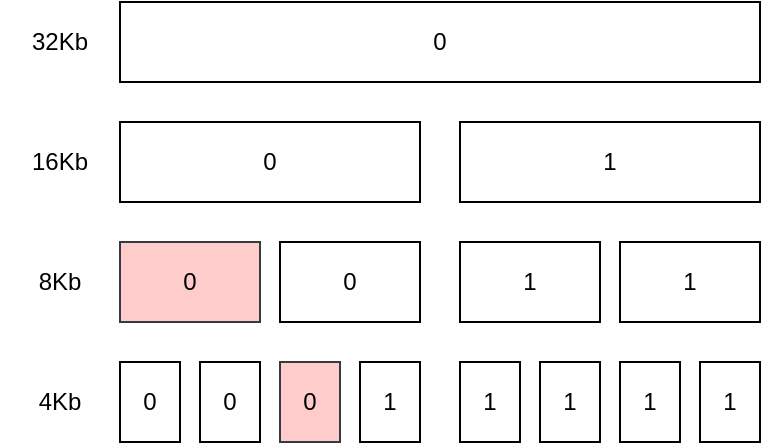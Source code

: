 <mxfile version="20.6.2" type="device"><diagram id="piX8YXHipWVPobK36yAV" name="Page-1"><mxGraphModel dx="770" dy="453" grid="1" gridSize="10" guides="1" tooltips="1" connect="1" arrows="1" fold="1" page="1" pageScale="1" pageWidth="850" pageHeight="1100" math="0" shadow="0"><root><mxCell id="0"/><mxCell id="1" parent="0"/><mxCell id="vSCnTyhnhYTtzaDxIIhb-1" value="0" style="rounded=0;whiteSpace=wrap;html=1;" vertex="1" parent="1"><mxGeometry x="200" y="80" width="320" height="40" as="geometry"/></mxCell><mxCell id="vSCnTyhnhYTtzaDxIIhb-2" value="0" style="rounded=0;whiteSpace=wrap;html=1;fillColor=default;strokeColor=default;" vertex="1" parent="1"><mxGeometry x="200" y="140" width="150" height="40" as="geometry"/></mxCell><mxCell id="vSCnTyhnhYTtzaDxIIhb-3" value="1" style="rounded=0;whiteSpace=wrap;html=1;" vertex="1" parent="1"><mxGeometry x="370" y="140" width="150" height="40" as="geometry"/></mxCell><mxCell id="vSCnTyhnhYTtzaDxIIhb-4" value="0" style="rounded=0;whiteSpace=wrap;html=1;fillColor=#ffcccc;strokeColor=#36393d;" vertex="1" parent="1"><mxGeometry x="200" y="200" width="70" height="40" as="geometry"/></mxCell><mxCell id="vSCnTyhnhYTtzaDxIIhb-5" value="0" style="rounded=0;whiteSpace=wrap;html=1;" vertex="1" parent="1"><mxGeometry x="280" y="200" width="70" height="40" as="geometry"/></mxCell><mxCell id="vSCnTyhnhYTtzaDxIIhb-6" value="1" style="rounded=0;whiteSpace=wrap;html=1;fillColor=default;strokeColor=default;" vertex="1" parent="1"><mxGeometry x="370" y="200" width="70" height="40" as="geometry"/></mxCell><mxCell id="vSCnTyhnhYTtzaDxIIhb-7" value="1" style="rounded=0;whiteSpace=wrap;html=1;" vertex="1" parent="1"><mxGeometry x="450" y="200" width="70" height="40" as="geometry"/></mxCell><mxCell id="vSCnTyhnhYTtzaDxIIhb-8" value="8Kb" style="text;html=1;strokeColor=none;fillColor=none;align=center;verticalAlign=middle;whiteSpace=wrap;rounded=0;" vertex="1" parent="1"><mxGeometry x="140" y="205" width="60" height="30" as="geometry"/></mxCell><mxCell id="vSCnTyhnhYTtzaDxIIhb-9" value="4Kb" style="text;html=1;strokeColor=none;fillColor=none;align=center;verticalAlign=middle;whiteSpace=wrap;rounded=0;" vertex="1" parent="1"><mxGeometry x="140" y="265" width="60" height="30" as="geometry"/></mxCell><mxCell id="vSCnTyhnhYTtzaDxIIhb-21" value="16Kb" style="text;html=1;strokeColor=none;fillColor=none;align=center;verticalAlign=middle;whiteSpace=wrap;rounded=0;" vertex="1" parent="1"><mxGeometry x="140" y="145" width="60" height="30" as="geometry"/></mxCell><mxCell id="vSCnTyhnhYTtzaDxIIhb-50" value="0" style="rounded=0;whiteSpace=wrap;html=1;" vertex="1" parent="1"><mxGeometry x="200" y="260" width="30" height="40" as="geometry"/></mxCell><mxCell id="vSCnTyhnhYTtzaDxIIhb-51" value="0" style="rounded=0;whiteSpace=wrap;html=1;" vertex="1" parent="1"><mxGeometry x="240" y="260" width="30" height="40" as="geometry"/></mxCell><mxCell id="vSCnTyhnhYTtzaDxIIhb-52" value="0" style="rounded=0;whiteSpace=wrap;html=1;fillColor=#ffcccc;strokeColor=#36393d;" vertex="1" parent="1"><mxGeometry x="280" y="260" width="30" height="40" as="geometry"/></mxCell><mxCell id="vSCnTyhnhYTtzaDxIIhb-53" value="1" style="rounded=0;whiteSpace=wrap;html=1;" vertex="1" parent="1"><mxGeometry x="320" y="260" width="30" height="40" as="geometry"/></mxCell><mxCell id="vSCnTyhnhYTtzaDxIIhb-54" value="1" style="rounded=0;whiteSpace=wrap;html=1;" vertex="1" parent="1"><mxGeometry x="370" y="260" width="30" height="40" as="geometry"/></mxCell><mxCell id="vSCnTyhnhYTtzaDxIIhb-55" value="1" style="rounded=0;whiteSpace=wrap;html=1;" vertex="1" parent="1"><mxGeometry x="410" y="260" width="30" height="40" as="geometry"/></mxCell><mxCell id="vSCnTyhnhYTtzaDxIIhb-56" value="1" style="rounded=0;whiteSpace=wrap;html=1;" vertex="1" parent="1"><mxGeometry x="450" y="260" width="30" height="40" as="geometry"/></mxCell><mxCell id="vSCnTyhnhYTtzaDxIIhb-57" value="1" style="rounded=0;whiteSpace=wrap;html=1;" vertex="1" parent="1"><mxGeometry x="490" y="260" width="30" height="40" as="geometry"/></mxCell><mxCell id="vSCnTyhnhYTtzaDxIIhb-58" value="32Kb" style="text;html=1;strokeColor=none;fillColor=none;align=center;verticalAlign=middle;whiteSpace=wrap;rounded=0;" vertex="1" parent="1"><mxGeometry x="140" y="85" width="60" height="30" as="geometry"/></mxCell></root></mxGraphModel></diagram></mxfile>